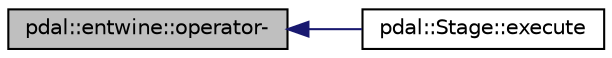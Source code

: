 digraph "pdal::entwine::operator-"
{
  edge [fontname="Helvetica",fontsize="10",labelfontname="Helvetica",labelfontsize="10"];
  node [fontname="Helvetica",fontsize="10",shape=record];
  rankdir="LR";
  Node1 [label="pdal::entwine::operator-",height=0.2,width=0.4,color="black", fillcolor="grey75", style="filled", fontcolor="black"];
  Node1 -> Node2 [dir="back",color="midnightblue",fontsize="10",style="solid",fontname="Helvetica"];
  Node2 [label="pdal::Stage::execute",height=0.2,width=0.4,color="black", fillcolor="white", style="filled",URL="$classpdal_1_1Stage.html#a0ad1dad6c2194ce9c757e2075cab084a"];
}
